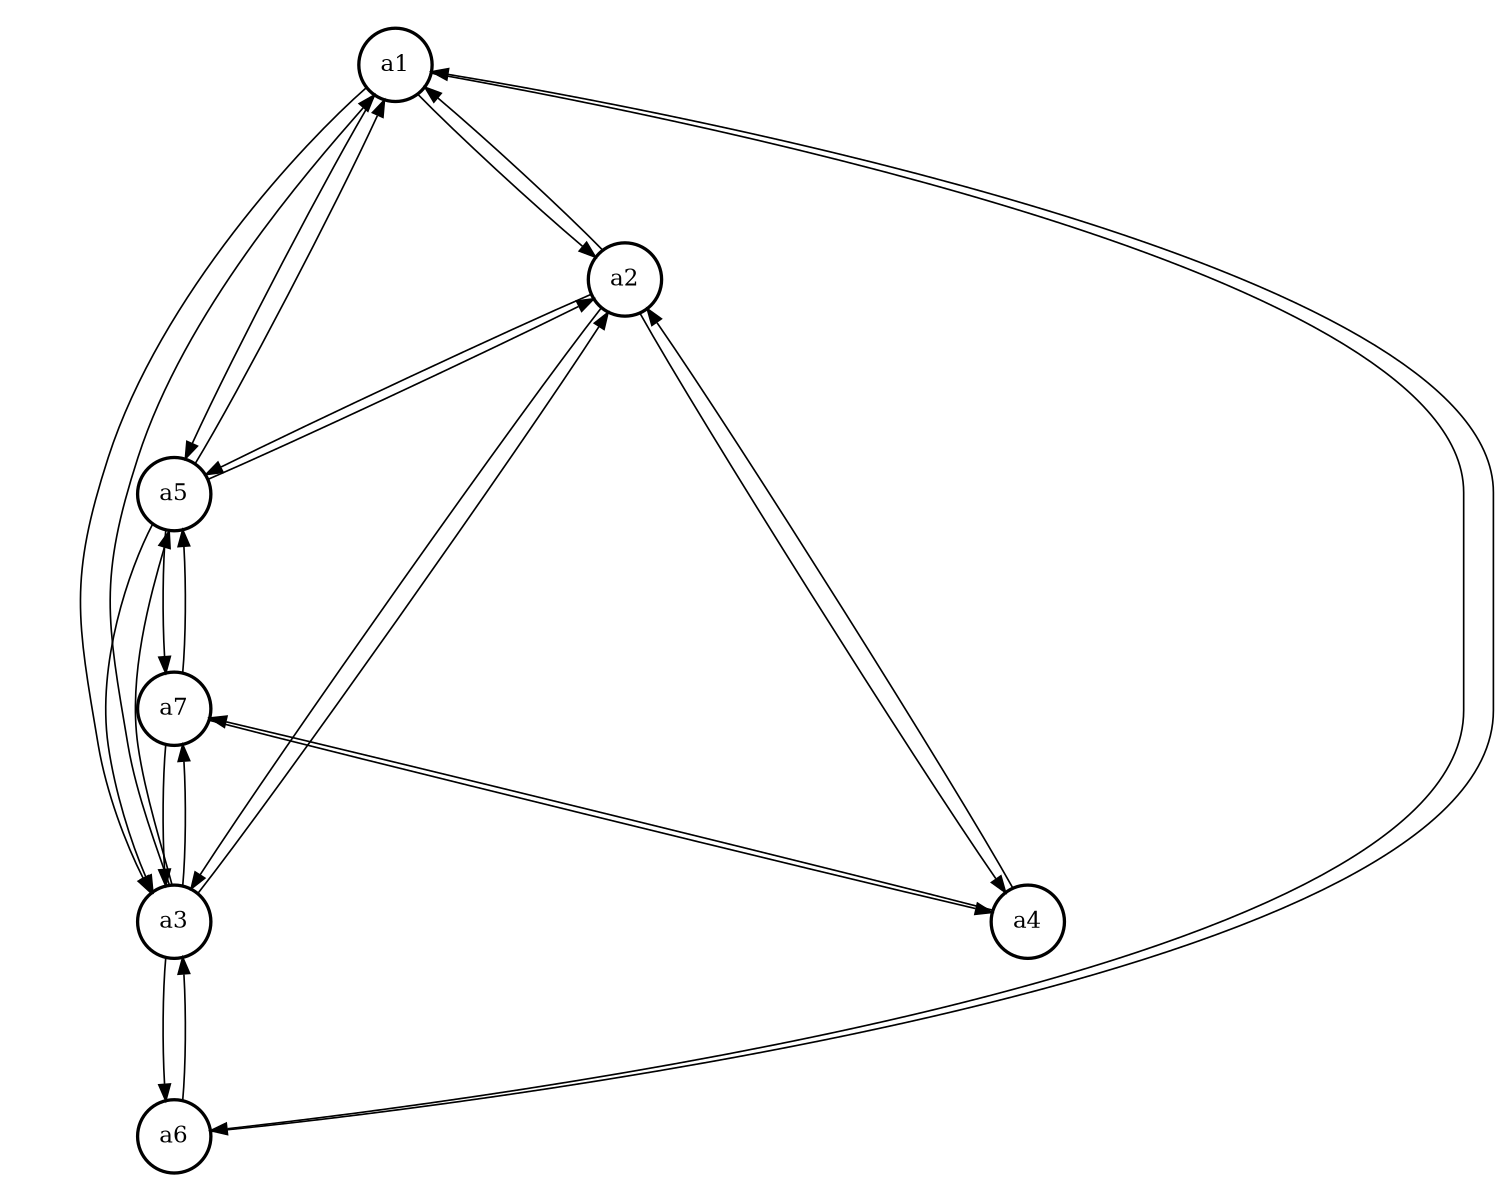digraph {
  size="10,10!";
  ratio="fill";
  node [shape=circle penwidth=2];
  edge [fontsize=12];
  a1;
  a2;
  a3;
  a4;
  a5;
  a6;
  a7;

  a1 -> a2 [weight = 4];
  a1 -> a3 [weight = 3];
  a1 -> a5 [weight = 10];
  a1 -> a6 [weight = 9];

  a2 -> a1 [weight = 4];
  a2 -> a3 [weight = 12];
  a2 -> a4 [weight = 5];
  a2 -> a5 [weight = 15];

  a3 -> a1 [weight = 3];
  a3 -> a2 [weight = 12];
  a3 -> a5 [weight = 18];
  a3 -> a6 [weight = 17];
  a3 -> a7 [weight = 10];

  a4 -> a2 [weight = 5];
  a4 -> a7 [weight = 1];

  a5 -> a1 [weight = 10];
  a5 -> a2 [weight = 15];
  a5 -> a3 [weight = 18];
  a5 -> a7 [weight = 19];

  a6 -> a1 [weight = 9];
  a6 -> a3 [weight = 17];

  a7 -> a3 [weight = 10];
  a7 -> a4 [weight = 1];
  a7 -> a5 [weight = 19];
}
